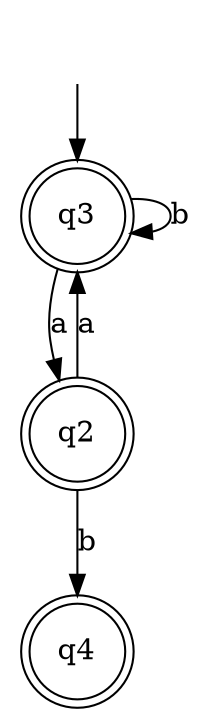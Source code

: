 digraph {
	start [style = "invis"]
	start -> "q3"
	"q2" [shape=doublecircle]
	"q3" [shape=doublecircle]
	"q2" -> "q3"
[label = "a"]	"q4" [shape=doublecircle]
	"q2" -> "q4"
[label = "b"]	"q3" -> "q2"
[label = "a"]	"q3" -> "q3"
[label = "b"]}